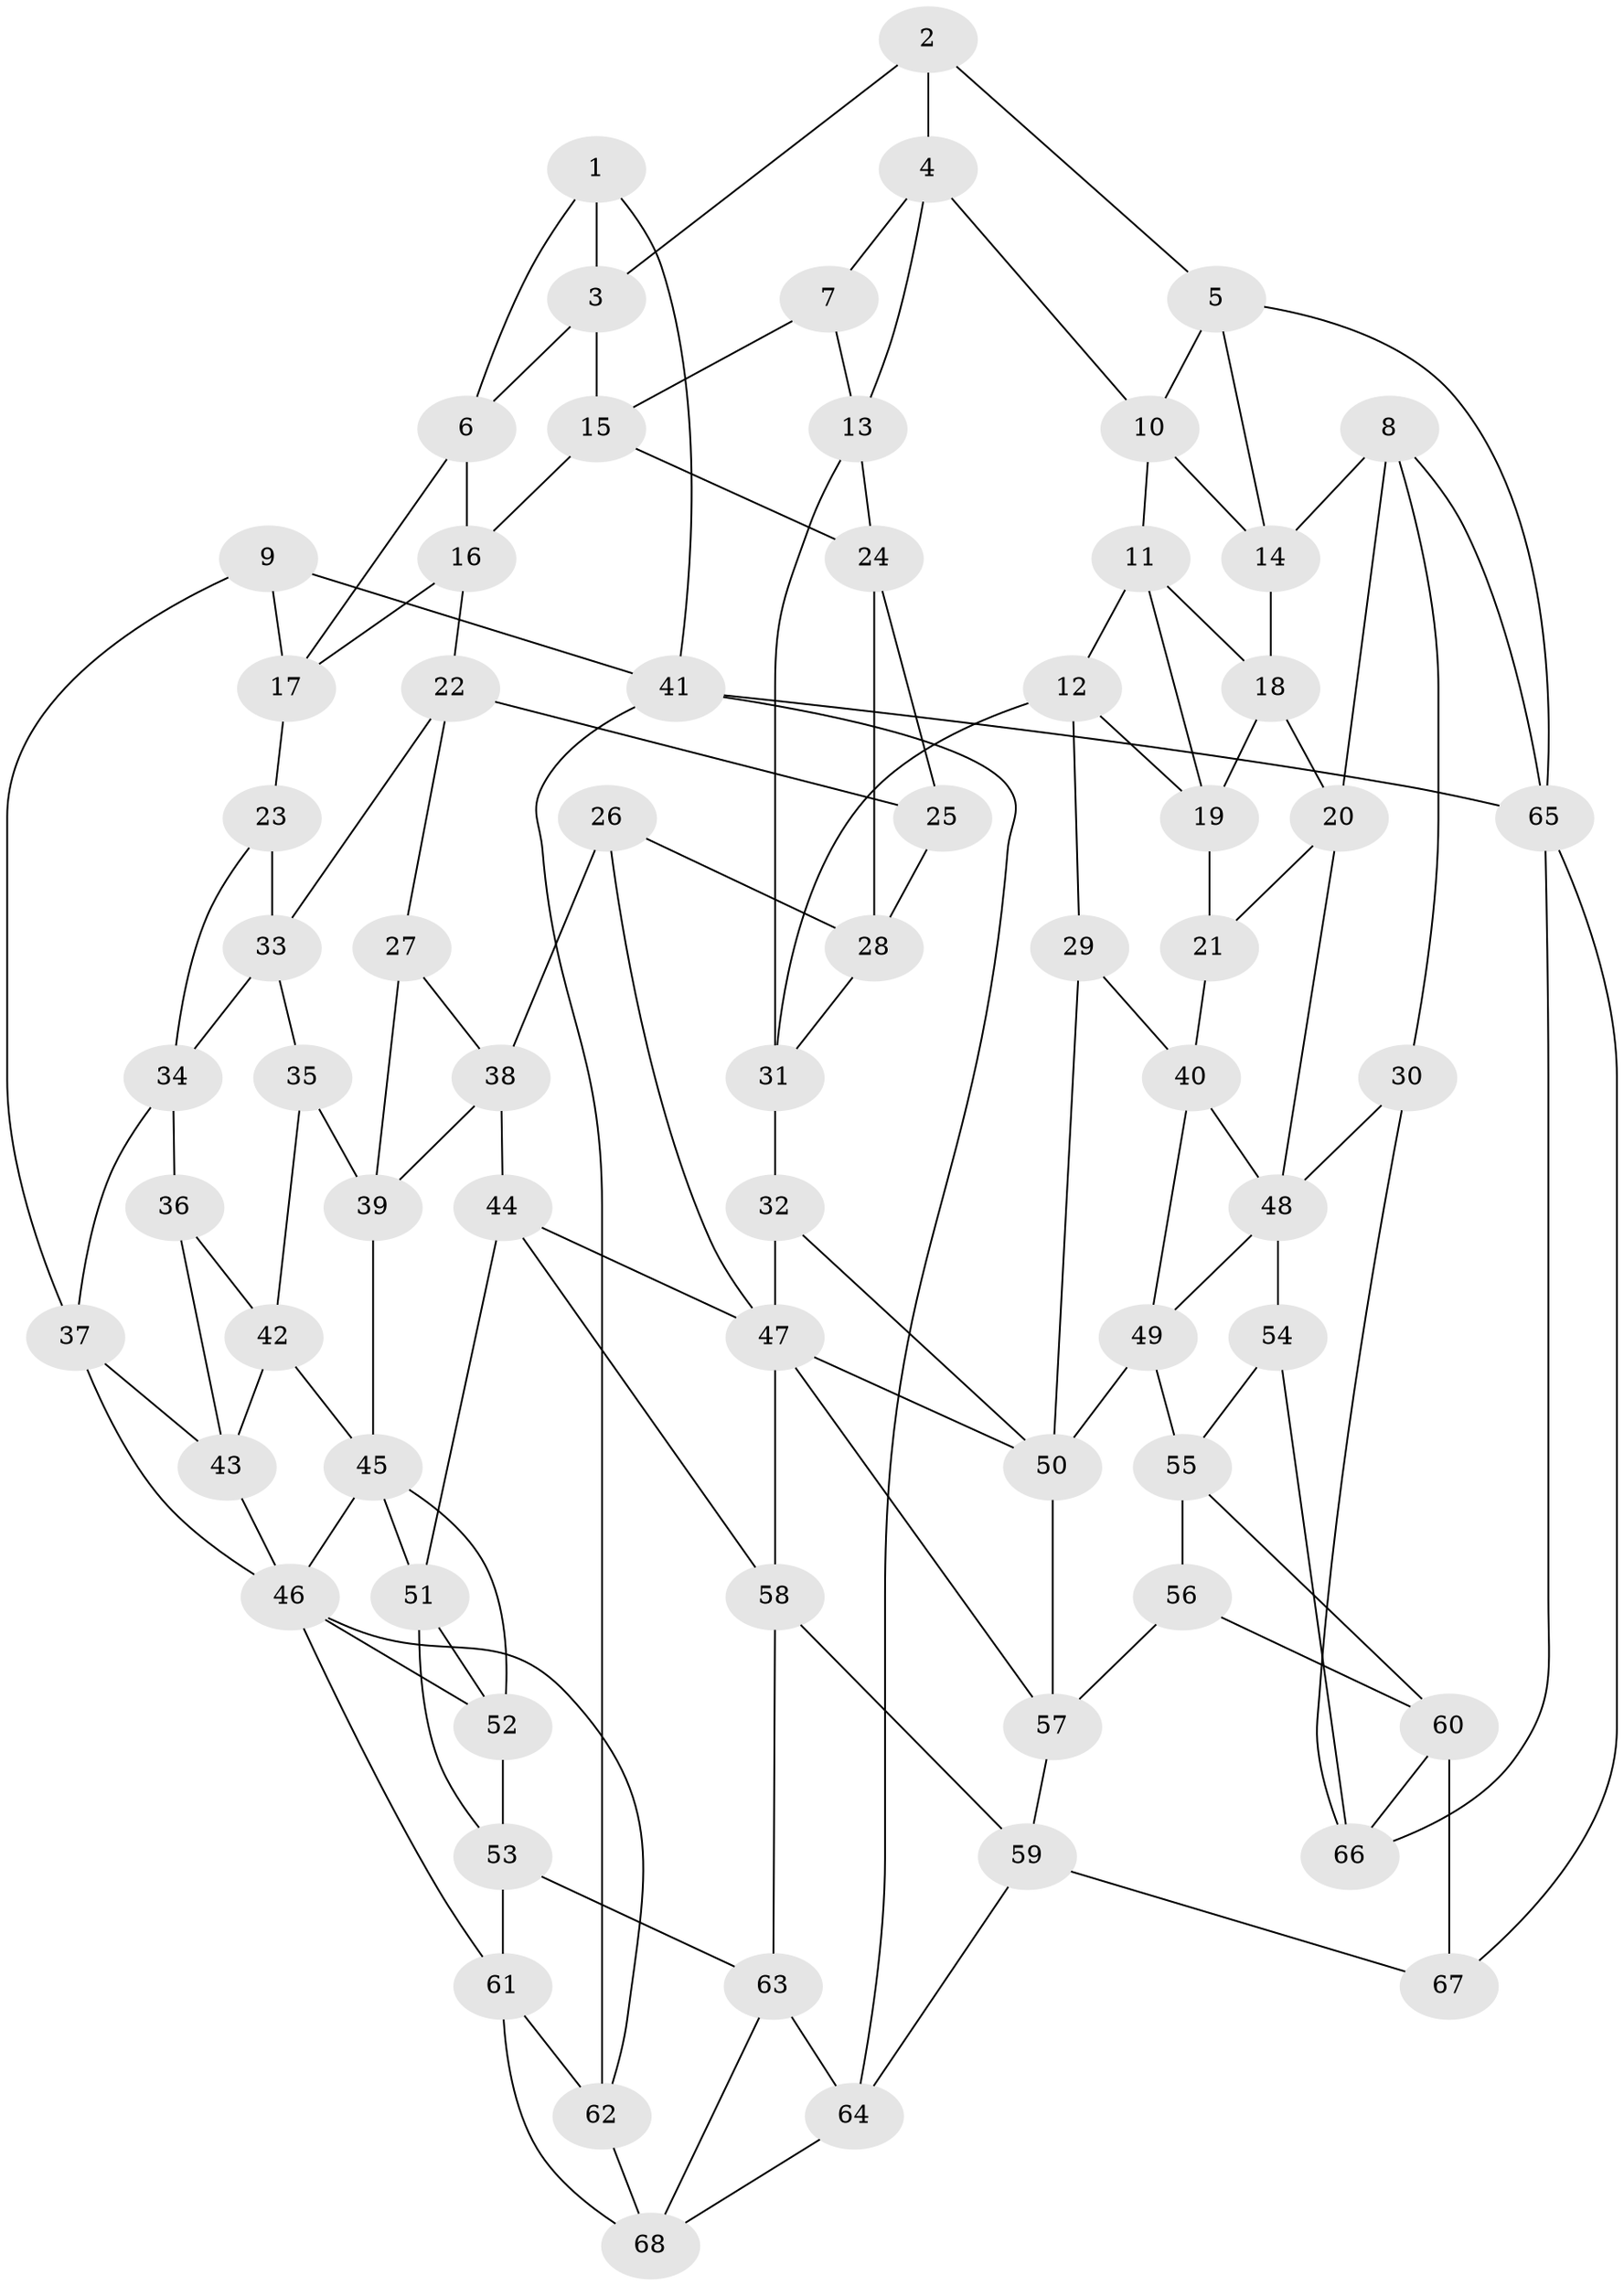// original degree distribution, {3: 0.014705882352941176, 5: 0.5735294117647058, 6: 0.19852941176470587, 4: 0.21323529411764705}
// Generated by graph-tools (version 1.1) at 2025/50/03/09/25 03:50:59]
// undirected, 68 vertices, 132 edges
graph export_dot {
graph [start="1"]
  node [color=gray90,style=filled];
  1;
  2;
  3;
  4;
  5;
  6;
  7;
  8;
  9;
  10;
  11;
  12;
  13;
  14;
  15;
  16;
  17;
  18;
  19;
  20;
  21;
  22;
  23;
  24;
  25;
  26;
  27;
  28;
  29;
  30;
  31;
  32;
  33;
  34;
  35;
  36;
  37;
  38;
  39;
  40;
  41;
  42;
  43;
  44;
  45;
  46;
  47;
  48;
  49;
  50;
  51;
  52;
  53;
  54;
  55;
  56;
  57;
  58;
  59;
  60;
  61;
  62;
  63;
  64;
  65;
  66;
  67;
  68;
  1 -- 3 [weight=1.0];
  1 -- 6 [weight=1.0];
  1 -- 41 [weight=1.0];
  2 -- 3 [weight=1.0];
  2 -- 4 [weight=1.0];
  2 -- 5 [weight=1.0];
  3 -- 6 [weight=1.0];
  3 -- 15 [weight=1.0];
  4 -- 7 [weight=1.0];
  4 -- 10 [weight=1.0];
  4 -- 13 [weight=1.0];
  5 -- 10 [weight=1.0];
  5 -- 14 [weight=1.0];
  5 -- 65 [weight=1.0];
  6 -- 16 [weight=1.0];
  6 -- 17 [weight=1.0];
  7 -- 13 [weight=1.0];
  7 -- 15 [weight=1.0];
  8 -- 14 [weight=1.0];
  8 -- 20 [weight=1.0];
  8 -- 30 [weight=1.0];
  8 -- 65 [weight=1.0];
  9 -- 17 [weight=1.0];
  9 -- 37 [weight=1.0];
  9 -- 41 [weight=1.0];
  10 -- 11 [weight=1.0];
  10 -- 14 [weight=1.0];
  11 -- 12 [weight=1.0];
  11 -- 18 [weight=1.0];
  11 -- 19 [weight=1.0];
  12 -- 19 [weight=1.0];
  12 -- 29 [weight=1.0];
  12 -- 31 [weight=1.0];
  13 -- 24 [weight=1.0];
  13 -- 31 [weight=1.0];
  14 -- 18 [weight=1.0];
  15 -- 16 [weight=1.0];
  15 -- 24 [weight=1.0];
  16 -- 17 [weight=1.0];
  16 -- 22 [weight=1.0];
  17 -- 23 [weight=1.0];
  18 -- 19 [weight=1.0];
  18 -- 20 [weight=1.0];
  19 -- 21 [weight=1.0];
  20 -- 21 [weight=1.0];
  20 -- 48 [weight=1.0];
  21 -- 40 [weight=1.0];
  22 -- 25 [weight=1.0];
  22 -- 27 [weight=1.0];
  22 -- 33 [weight=1.0];
  23 -- 33 [weight=1.0];
  23 -- 34 [weight=1.0];
  24 -- 25 [weight=1.0];
  24 -- 28 [weight=1.0];
  25 -- 28 [weight=1.0];
  26 -- 28 [weight=1.0];
  26 -- 38 [weight=1.0];
  26 -- 47 [weight=1.0];
  27 -- 38 [weight=1.0];
  27 -- 39 [weight=1.0];
  28 -- 31 [weight=1.0];
  29 -- 40 [weight=1.0];
  29 -- 50 [weight=1.0];
  30 -- 48 [weight=1.0];
  30 -- 66 [weight=1.0];
  31 -- 32 [weight=1.0];
  32 -- 47 [weight=1.0];
  32 -- 50 [weight=1.0];
  33 -- 34 [weight=1.0];
  33 -- 35 [weight=1.0];
  34 -- 36 [weight=1.0];
  34 -- 37 [weight=1.0];
  35 -- 39 [weight=1.0];
  35 -- 42 [weight=1.0];
  36 -- 42 [weight=1.0];
  36 -- 43 [weight=1.0];
  37 -- 43 [weight=1.0];
  37 -- 46 [weight=1.0];
  38 -- 39 [weight=1.0];
  38 -- 44 [weight=1.0];
  39 -- 45 [weight=1.0];
  40 -- 48 [weight=1.0];
  40 -- 49 [weight=1.0];
  41 -- 62 [weight=1.0];
  41 -- 64 [weight=1.0];
  41 -- 65 [weight=2.0];
  42 -- 43 [weight=1.0];
  42 -- 45 [weight=1.0];
  43 -- 46 [weight=1.0];
  44 -- 47 [weight=1.0];
  44 -- 51 [weight=1.0];
  44 -- 58 [weight=1.0];
  45 -- 46 [weight=1.0];
  45 -- 51 [weight=1.0];
  45 -- 52 [weight=1.0];
  46 -- 52 [weight=1.0];
  46 -- 61 [weight=1.0];
  46 -- 62 [weight=1.0];
  47 -- 50 [weight=1.0];
  47 -- 57 [weight=1.0];
  47 -- 58 [weight=1.0];
  48 -- 49 [weight=1.0];
  48 -- 54 [weight=2.0];
  49 -- 50 [weight=2.0];
  49 -- 55 [weight=1.0];
  50 -- 57 [weight=1.0];
  51 -- 52 [weight=1.0];
  51 -- 53 [weight=1.0];
  52 -- 53 [weight=1.0];
  53 -- 61 [weight=1.0];
  53 -- 63 [weight=1.0];
  54 -- 55 [weight=1.0];
  54 -- 66 [weight=1.0];
  55 -- 56 [weight=1.0];
  55 -- 60 [weight=1.0];
  56 -- 57 [weight=1.0];
  56 -- 60 [weight=1.0];
  57 -- 59 [weight=1.0];
  58 -- 59 [weight=1.0];
  58 -- 63 [weight=1.0];
  59 -- 64 [weight=1.0];
  59 -- 67 [weight=1.0];
  60 -- 66 [weight=1.0];
  60 -- 67 [weight=1.0];
  61 -- 62 [weight=1.0];
  61 -- 68 [weight=1.0];
  62 -- 68 [weight=1.0];
  63 -- 64 [weight=1.0];
  63 -- 68 [weight=1.0];
  64 -- 68 [weight=1.0];
  65 -- 66 [weight=1.0];
  65 -- 67 [weight=1.0];
}
